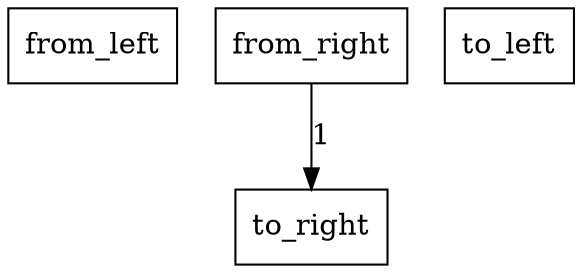digraph {
    graph [rankdir=TB
          ,bgcolor=transparent];
    node [shape=box
         ,fillcolor=white
         ,style=filled];
    0 [label=<from_left>];
    1 [label=<from_right>];
    2 [label=<to_left>];
    3 [label=<to_right>];
    1 -> 3 [label=1];
}